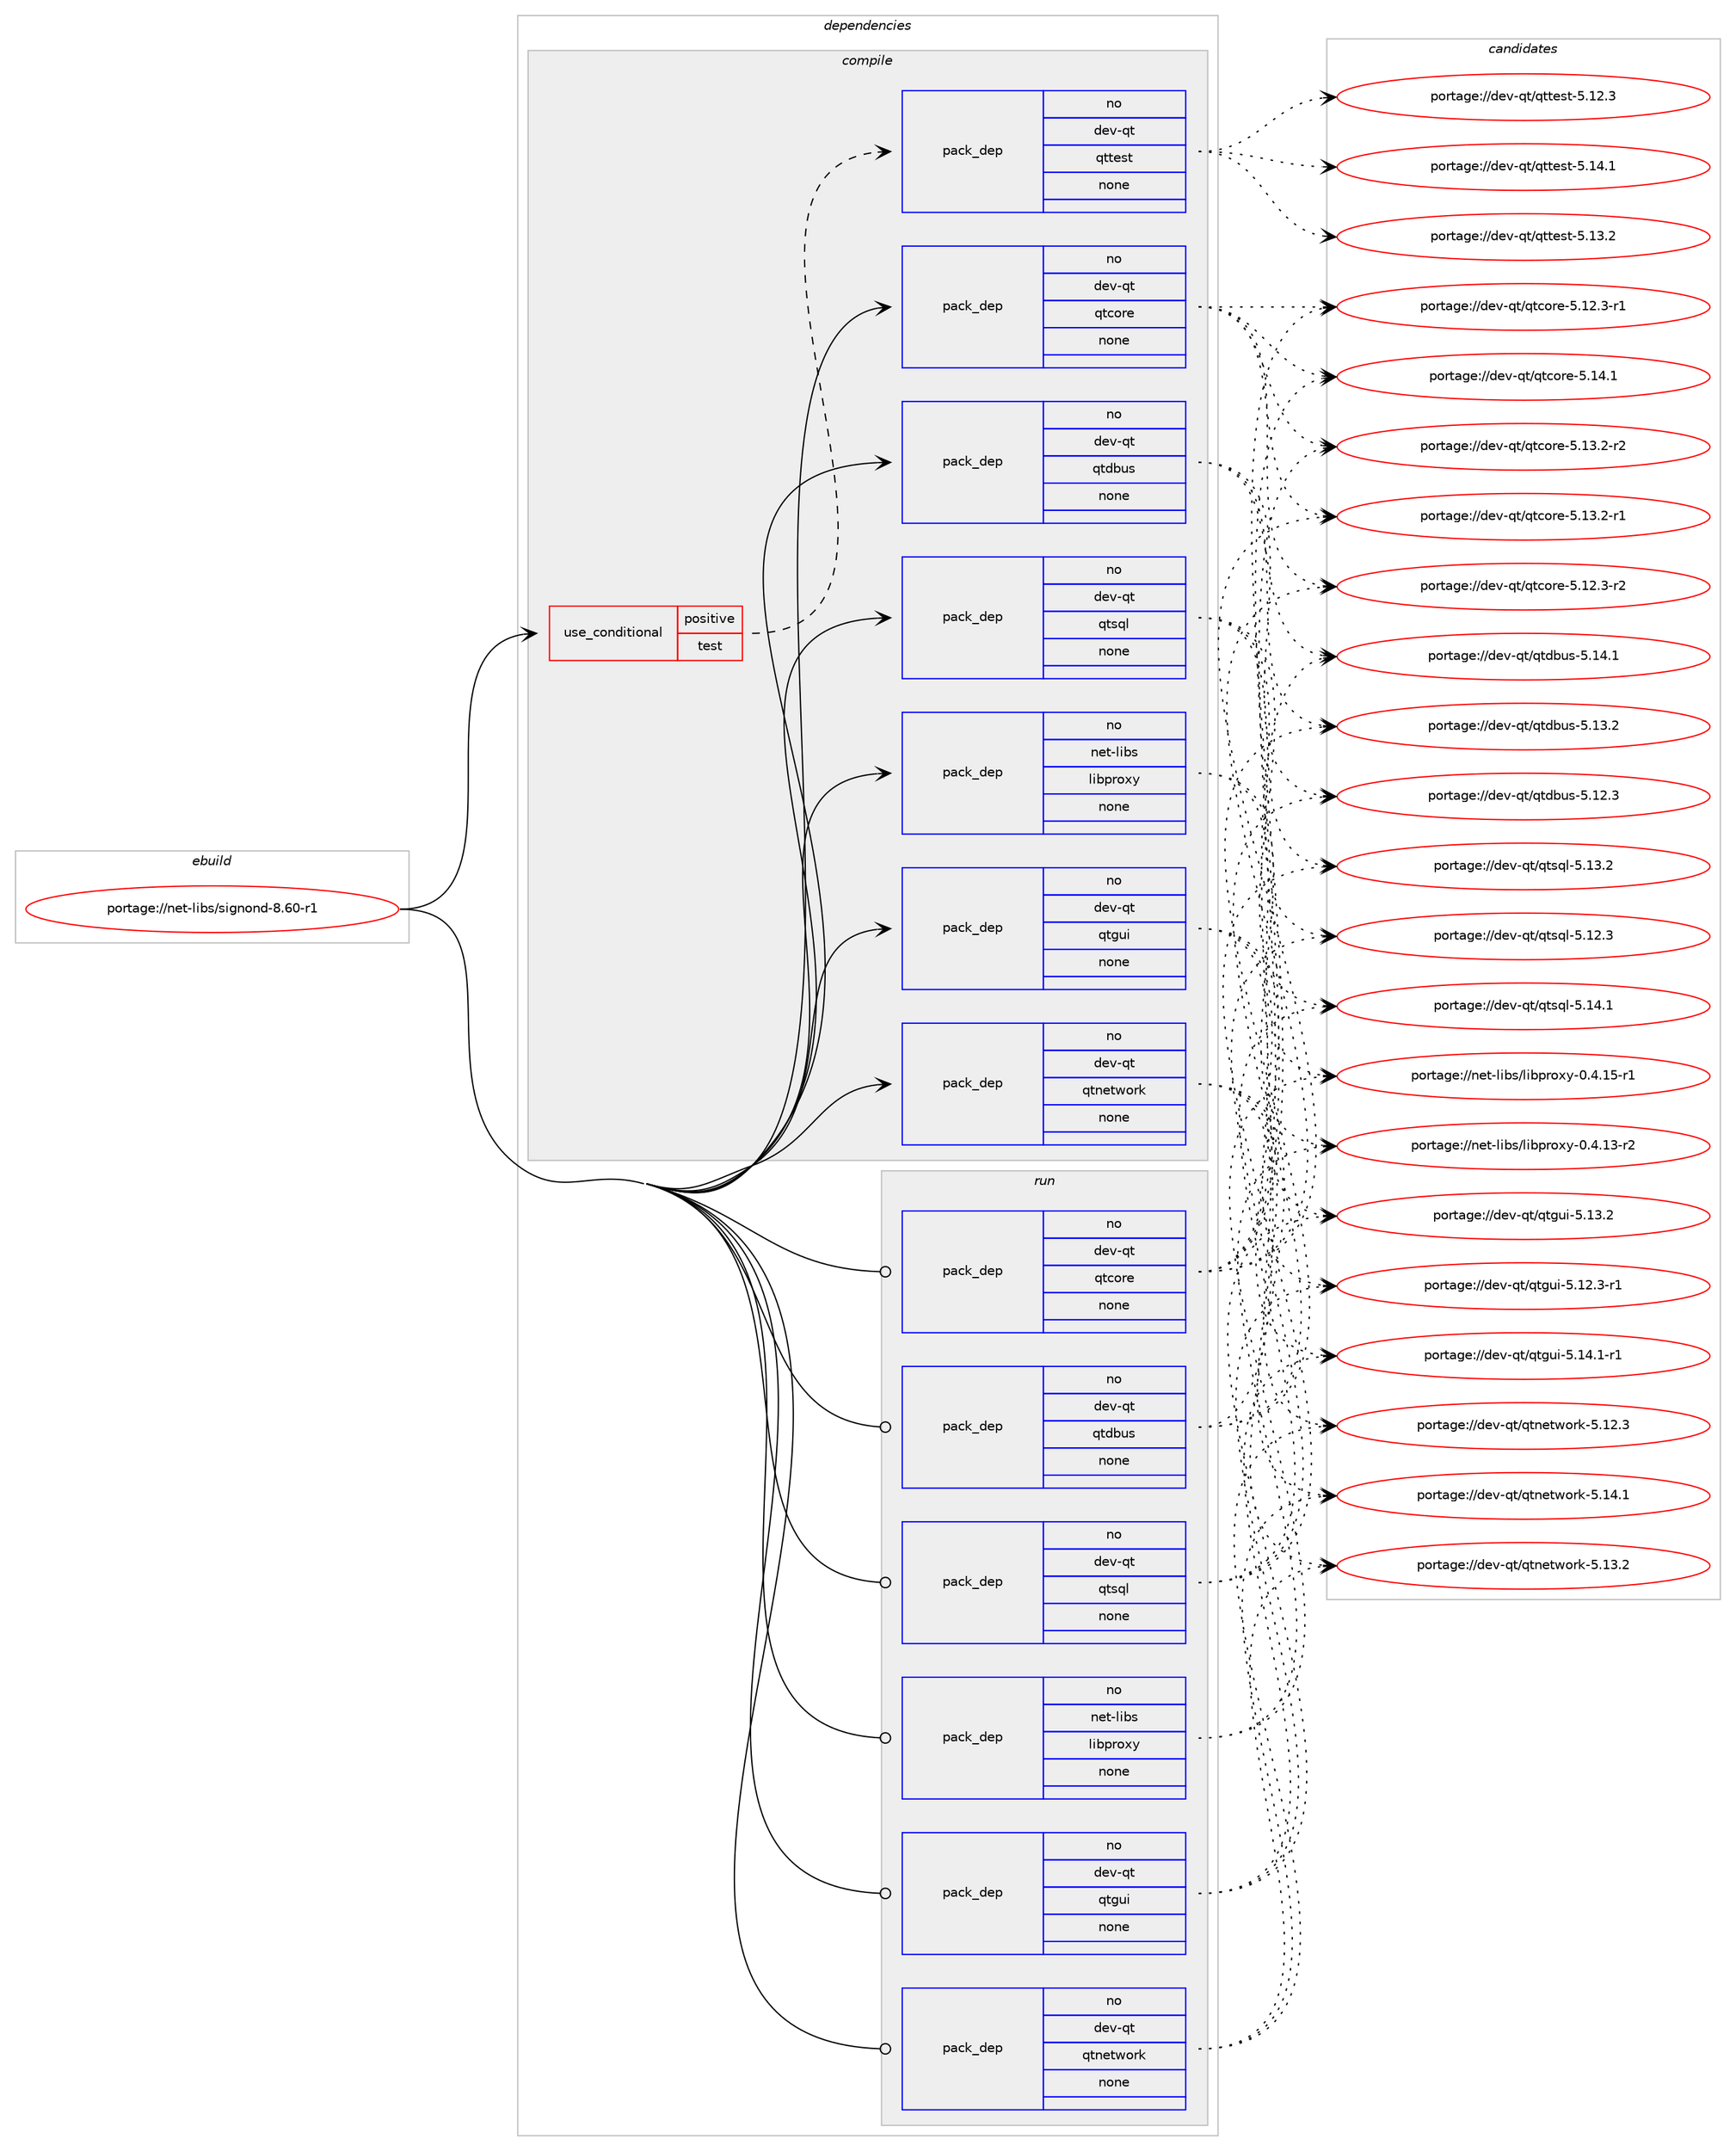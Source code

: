 digraph prolog {

# *************
# Graph options
# *************

newrank=true;
concentrate=true;
compound=true;
graph [rankdir=LR,fontname=Helvetica,fontsize=10,ranksep=1.5];#, ranksep=2.5, nodesep=0.2];
edge  [arrowhead=vee];
node  [fontname=Helvetica,fontsize=10];

# **********
# The ebuild
# **********

subgraph cluster_leftcol {
color=gray;
rank=same;
label=<<i>ebuild</i>>;
id [label="portage://net-libs/signond-8.60-r1", color=red, width=4, href="../net-libs/signond-8.60-r1.svg"];
}

# ****************
# The dependencies
# ****************

subgraph cluster_midcol {
color=gray;
label=<<i>dependencies</i>>;
subgraph cluster_compile {
fillcolor="#eeeeee";
style=filled;
label=<<i>compile</i>>;
subgraph cond302 {
dependency1015 [label=<<TABLE BORDER="0" CELLBORDER="1" CELLSPACING="0" CELLPADDING="4"><TR><TD ROWSPAN="3" CELLPADDING="10">use_conditional</TD></TR><TR><TD>positive</TD></TR><TR><TD>test</TD></TR></TABLE>>, shape=none, color=red];
subgraph pack682 {
dependency1016 [label=<<TABLE BORDER="0" CELLBORDER="1" CELLSPACING="0" CELLPADDING="4" WIDTH="220"><TR><TD ROWSPAN="6" CELLPADDING="30">pack_dep</TD></TR><TR><TD WIDTH="110">no</TD></TR><TR><TD>dev-qt</TD></TR><TR><TD>qttest</TD></TR><TR><TD>none</TD></TR><TR><TD></TD></TR></TABLE>>, shape=none, color=blue];
}
dependency1015:e -> dependency1016:w [weight=20,style="dashed",arrowhead="vee"];
}
id:e -> dependency1015:w [weight=20,style="solid",arrowhead="vee"];
subgraph pack683 {
dependency1017 [label=<<TABLE BORDER="0" CELLBORDER="1" CELLSPACING="0" CELLPADDING="4" WIDTH="220"><TR><TD ROWSPAN="6" CELLPADDING="30">pack_dep</TD></TR><TR><TD WIDTH="110">no</TD></TR><TR><TD>dev-qt</TD></TR><TR><TD>qtcore</TD></TR><TR><TD>none</TD></TR><TR><TD></TD></TR></TABLE>>, shape=none, color=blue];
}
id:e -> dependency1017:w [weight=20,style="solid",arrowhead="vee"];
subgraph pack684 {
dependency1018 [label=<<TABLE BORDER="0" CELLBORDER="1" CELLSPACING="0" CELLPADDING="4" WIDTH="220"><TR><TD ROWSPAN="6" CELLPADDING="30">pack_dep</TD></TR><TR><TD WIDTH="110">no</TD></TR><TR><TD>dev-qt</TD></TR><TR><TD>qtdbus</TD></TR><TR><TD>none</TD></TR><TR><TD></TD></TR></TABLE>>, shape=none, color=blue];
}
id:e -> dependency1018:w [weight=20,style="solid",arrowhead="vee"];
subgraph pack685 {
dependency1019 [label=<<TABLE BORDER="0" CELLBORDER="1" CELLSPACING="0" CELLPADDING="4" WIDTH="220"><TR><TD ROWSPAN="6" CELLPADDING="30">pack_dep</TD></TR><TR><TD WIDTH="110">no</TD></TR><TR><TD>dev-qt</TD></TR><TR><TD>qtgui</TD></TR><TR><TD>none</TD></TR><TR><TD></TD></TR></TABLE>>, shape=none, color=blue];
}
id:e -> dependency1019:w [weight=20,style="solid",arrowhead="vee"];
subgraph pack686 {
dependency1020 [label=<<TABLE BORDER="0" CELLBORDER="1" CELLSPACING="0" CELLPADDING="4" WIDTH="220"><TR><TD ROWSPAN="6" CELLPADDING="30">pack_dep</TD></TR><TR><TD WIDTH="110">no</TD></TR><TR><TD>dev-qt</TD></TR><TR><TD>qtnetwork</TD></TR><TR><TD>none</TD></TR><TR><TD></TD></TR></TABLE>>, shape=none, color=blue];
}
id:e -> dependency1020:w [weight=20,style="solid",arrowhead="vee"];
subgraph pack687 {
dependency1021 [label=<<TABLE BORDER="0" CELLBORDER="1" CELLSPACING="0" CELLPADDING="4" WIDTH="220"><TR><TD ROWSPAN="6" CELLPADDING="30">pack_dep</TD></TR><TR><TD WIDTH="110">no</TD></TR><TR><TD>dev-qt</TD></TR><TR><TD>qtsql</TD></TR><TR><TD>none</TD></TR><TR><TD></TD></TR></TABLE>>, shape=none, color=blue];
}
id:e -> dependency1021:w [weight=20,style="solid",arrowhead="vee"];
subgraph pack688 {
dependency1022 [label=<<TABLE BORDER="0" CELLBORDER="1" CELLSPACING="0" CELLPADDING="4" WIDTH="220"><TR><TD ROWSPAN="6" CELLPADDING="30">pack_dep</TD></TR><TR><TD WIDTH="110">no</TD></TR><TR><TD>net-libs</TD></TR><TR><TD>libproxy</TD></TR><TR><TD>none</TD></TR><TR><TD></TD></TR></TABLE>>, shape=none, color=blue];
}
id:e -> dependency1022:w [weight=20,style="solid",arrowhead="vee"];
}
subgraph cluster_compileandrun {
fillcolor="#eeeeee";
style=filled;
label=<<i>compile and run</i>>;
}
subgraph cluster_run {
fillcolor="#eeeeee";
style=filled;
label=<<i>run</i>>;
subgraph pack689 {
dependency1023 [label=<<TABLE BORDER="0" CELLBORDER="1" CELLSPACING="0" CELLPADDING="4" WIDTH="220"><TR><TD ROWSPAN="6" CELLPADDING="30">pack_dep</TD></TR><TR><TD WIDTH="110">no</TD></TR><TR><TD>dev-qt</TD></TR><TR><TD>qtcore</TD></TR><TR><TD>none</TD></TR><TR><TD></TD></TR></TABLE>>, shape=none, color=blue];
}
id:e -> dependency1023:w [weight=20,style="solid",arrowhead="odot"];
subgraph pack690 {
dependency1024 [label=<<TABLE BORDER="0" CELLBORDER="1" CELLSPACING="0" CELLPADDING="4" WIDTH="220"><TR><TD ROWSPAN="6" CELLPADDING="30">pack_dep</TD></TR><TR><TD WIDTH="110">no</TD></TR><TR><TD>dev-qt</TD></TR><TR><TD>qtdbus</TD></TR><TR><TD>none</TD></TR><TR><TD></TD></TR></TABLE>>, shape=none, color=blue];
}
id:e -> dependency1024:w [weight=20,style="solid",arrowhead="odot"];
subgraph pack691 {
dependency1025 [label=<<TABLE BORDER="0" CELLBORDER="1" CELLSPACING="0" CELLPADDING="4" WIDTH="220"><TR><TD ROWSPAN="6" CELLPADDING="30">pack_dep</TD></TR><TR><TD WIDTH="110">no</TD></TR><TR><TD>dev-qt</TD></TR><TR><TD>qtgui</TD></TR><TR><TD>none</TD></TR><TR><TD></TD></TR></TABLE>>, shape=none, color=blue];
}
id:e -> dependency1025:w [weight=20,style="solid",arrowhead="odot"];
subgraph pack692 {
dependency1026 [label=<<TABLE BORDER="0" CELLBORDER="1" CELLSPACING="0" CELLPADDING="4" WIDTH="220"><TR><TD ROWSPAN="6" CELLPADDING="30">pack_dep</TD></TR><TR><TD WIDTH="110">no</TD></TR><TR><TD>dev-qt</TD></TR><TR><TD>qtnetwork</TD></TR><TR><TD>none</TD></TR><TR><TD></TD></TR></TABLE>>, shape=none, color=blue];
}
id:e -> dependency1026:w [weight=20,style="solid",arrowhead="odot"];
subgraph pack693 {
dependency1027 [label=<<TABLE BORDER="0" CELLBORDER="1" CELLSPACING="0" CELLPADDING="4" WIDTH="220"><TR><TD ROWSPAN="6" CELLPADDING="30">pack_dep</TD></TR><TR><TD WIDTH="110">no</TD></TR><TR><TD>dev-qt</TD></TR><TR><TD>qtsql</TD></TR><TR><TD>none</TD></TR><TR><TD></TD></TR></TABLE>>, shape=none, color=blue];
}
id:e -> dependency1027:w [weight=20,style="solid",arrowhead="odot"];
subgraph pack694 {
dependency1028 [label=<<TABLE BORDER="0" CELLBORDER="1" CELLSPACING="0" CELLPADDING="4" WIDTH="220"><TR><TD ROWSPAN="6" CELLPADDING="30">pack_dep</TD></TR><TR><TD WIDTH="110">no</TD></TR><TR><TD>net-libs</TD></TR><TR><TD>libproxy</TD></TR><TR><TD>none</TD></TR><TR><TD></TD></TR></TABLE>>, shape=none, color=blue];
}
id:e -> dependency1028:w [weight=20,style="solid",arrowhead="odot"];
}
}

# **************
# The candidates
# **************

subgraph cluster_choices {
rank=same;
color=gray;
label=<<i>candidates</i>>;

subgraph choice682 {
color=black;
nodesep=1;
choice100101118451131164711311611610111511645534649524649 [label="portage://dev-qt/qttest-5.14.1", color=red, width=4,href="../dev-qt/qttest-5.14.1.svg"];
choice100101118451131164711311611610111511645534649514650 [label="portage://dev-qt/qttest-5.13.2", color=red, width=4,href="../dev-qt/qttest-5.13.2.svg"];
choice100101118451131164711311611610111511645534649504651 [label="portage://dev-qt/qttest-5.12.3", color=red, width=4,href="../dev-qt/qttest-5.12.3.svg"];
dependency1016:e -> choice100101118451131164711311611610111511645534649524649:w [style=dotted,weight="100"];
dependency1016:e -> choice100101118451131164711311611610111511645534649514650:w [style=dotted,weight="100"];
dependency1016:e -> choice100101118451131164711311611610111511645534649504651:w [style=dotted,weight="100"];
}
subgraph choice683 {
color=black;
nodesep=1;
choice10010111845113116471131169911111410145534649524649 [label="portage://dev-qt/qtcore-5.14.1", color=red, width=4,href="../dev-qt/qtcore-5.14.1.svg"];
choice100101118451131164711311699111114101455346495146504511450 [label="portage://dev-qt/qtcore-5.13.2-r2", color=red, width=4,href="../dev-qt/qtcore-5.13.2-r2.svg"];
choice100101118451131164711311699111114101455346495146504511449 [label="portage://dev-qt/qtcore-5.13.2-r1", color=red, width=4,href="../dev-qt/qtcore-5.13.2-r1.svg"];
choice100101118451131164711311699111114101455346495046514511450 [label="portage://dev-qt/qtcore-5.12.3-r2", color=red, width=4,href="../dev-qt/qtcore-5.12.3-r2.svg"];
choice100101118451131164711311699111114101455346495046514511449 [label="portage://dev-qt/qtcore-5.12.3-r1", color=red, width=4,href="../dev-qt/qtcore-5.12.3-r1.svg"];
dependency1017:e -> choice10010111845113116471131169911111410145534649524649:w [style=dotted,weight="100"];
dependency1017:e -> choice100101118451131164711311699111114101455346495146504511450:w [style=dotted,weight="100"];
dependency1017:e -> choice100101118451131164711311699111114101455346495146504511449:w [style=dotted,weight="100"];
dependency1017:e -> choice100101118451131164711311699111114101455346495046514511450:w [style=dotted,weight="100"];
dependency1017:e -> choice100101118451131164711311699111114101455346495046514511449:w [style=dotted,weight="100"];
}
subgraph choice684 {
color=black;
nodesep=1;
choice10010111845113116471131161009811711545534649524649 [label="portage://dev-qt/qtdbus-5.14.1", color=red, width=4,href="../dev-qt/qtdbus-5.14.1.svg"];
choice10010111845113116471131161009811711545534649514650 [label="portage://dev-qt/qtdbus-5.13.2", color=red, width=4,href="../dev-qt/qtdbus-5.13.2.svg"];
choice10010111845113116471131161009811711545534649504651 [label="portage://dev-qt/qtdbus-5.12.3", color=red, width=4,href="../dev-qt/qtdbus-5.12.3.svg"];
dependency1018:e -> choice10010111845113116471131161009811711545534649524649:w [style=dotted,weight="100"];
dependency1018:e -> choice10010111845113116471131161009811711545534649514650:w [style=dotted,weight="100"];
dependency1018:e -> choice10010111845113116471131161009811711545534649504651:w [style=dotted,weight="100"];
}
subgraph choice685 {
color=black;
nodesep=1;
choice1001011184511311647113116103117105455346495246494511449 [label="portage://dev-qt/qtgui-5.14.1-r1", color=red, width=4,href="../dev-qt/qtgui-5.14.1-r1.svg"];
choice100101118451131164711311610311710545534649514650 [label="portage://dev-qt/qtgui-5.13.2", color=red, width=4,href="../dev-qt/qtgui-5.13.2.svg"];
choice1001011184511311647113116103117105455346495046514511449 [label="portage://dev-qt/qtgui-5.12.3-r1", color=red, width=4,href="../dev-qt/qtgui-5.12.3-r1.svg"];
dependency1019:e -> choice1001011184511311647113116103117105455346495246494511449:w [style=dotted,weight="100"];
dependency1019:e -> choice100101118451131164711311610311710545534649514650:w [style=dotted,weight="100"];
dependency1019:e -> choice1001011184511311647113116103117105455346495046514511449:w [style=dotted,weight="100"];
}
subgraph choice686 {
color=black;
nodesep=1;
choice100101118451131164711311611010111611911111410745534649524649 [label="portage://dev-qt/qtnetwork-5.14.1", color=red, width=4,href="../dev-qt/qtnetwork-5.14.1.svg"];
choice100101118451131164711311611010111611911111410745534649514650 [label="portage://dev-qt/qtnetwork-5.13.2", color=red, width=4,href="../dev-qt/qtnetwork-5.13.2.svg"];
choice100101118451131164711311611010111611911111410745534649504651 [label="portage://dev-qt/qtnetwork-5.12.3", color=red, width=4,href="../dev-qt/qtnetwork-5.12.3.svg"];
dependency1020:e -> choice100101118451131164711311611010111611911111410745534649524649:w [style=dotted,weight="100"];
dependency1020:e -> choice100101118451131164711311611010111611911111410745534649514650:w [style=dotted,weight="100"];
dependency1020:e -> choice100101118451131164711311611010111611911111410745534649504651:w [style=dotted,weight="100"];
}
subgraph choice687 {
color=black;
nodesep=1;
choice100101118451131164711311611511310845534649524649 [label="portage://dev-qt/qtsql-5.14.1", color=red, width=4,href="../dev-qt/qtsql-5.14.1.svg"];
choice100101118451131164711311611511310845534649514650 [label="portage://dev-qt/qtsql-5.13.2", color=red, width=4,href="../dev-qt/qtsql-5.13.2.svg"];
choice100101118451131164711311611511310845534649504651 [label="portage://dev-qt/qtsql-5.12.3", color=red, width=4,href="../dev-qt/qtsql-5.12.3.svg"];
dependency1021:e -> choice100101118451131164711311611511310845534649524649:w [style=dotted,weight="100"];
dependency1021:e -> choice100101118451131164711311611511310845534649514650:w [style=dotted,weight="100"];
dependency1021:e -> choice100101118451131164711311611511310845534649504651:w [style=dotted,weight="100"];
}
subgraph choice688 {
color=black;
nodesep=1;
choice11010111645108105981154710810598112114111120121454846524649534511449 [label="portage://net-libs/libproxy-0.4.15-r1", color=red, width=4,href="../net-libs/libproxy-0.4.15-r1.svg"];
choice11010111645108105981154710810598112114111120121454846524649514511450 [label="portage://net-libs/libproxy-0.4.13-r2", color=red, width=4,href="../net-libs/libproxy-0.4.13-r2.svg"];
dependency1022:e -> choice11010111645108105981154710810598112114111120121454846524649534511449:w [style=dotted,weight="100"];
dependency1022:e -> choice11010111645108105981154710810598112114111120121454846524649514511450:w [style=dotted,weight="100"];
}
subgraph choice689 {
color=black;
nodesep=1;
choice10010111845113116471131169911111410145534649524649 [label="portage://dev-qt/qtcore-5.14.1", color=red, width=4,href="../dev-qt/qtcore-5.14.1.svg"];
choice100101118451131164711311699111114101455346495146504511450 [label="portage://dev-qt/qtcore-5.13.2-r2", color=red, width=4,href="../dev-qt/qtcore-5.13.2-r2.svg"];
choice100101118451131164711311699111114101455346495146504511449 [label="portage://dev-qt/qtcore-5.13.2-r1", color=red, width=4,href="../dev-qt/qtcore-5.13.2-r1.svg"];
choice100101118451131164711311699111114101455346495046514511450 [label="portage://dev-qt/qtcore-5.12.3-r2", color=red, width=4,href="../dev-qt/qtcore-5.12.3-r2.svg"];
choice100101118451131164711311699111114101455346495046514511449 [label="portage://dev-qt/qtcore-5.12.3-r1", color=red, width=4,href="../dev-qt/qtcore-5.12.3-r1.svg"];
dependency1023:e -> choice10010111845113116471131169911111410145534649524649:w [style=dotted,weight="100"];
dependency1023:e -> choice100101118451131164711311699111114101455346495146504511450:w [style=dotted,weight="100"];
dependency1023:e -> choice100101118451131164711311699111114101455346495146504511449:w [style=dotted,weight="100"];
dependency1023:e -> choice100101118451131164711311699111114101455346495046514511450:w [style=dotted,weight="100"];
dependency1023:e -> choice100101118451131164711311699111114101455346495046514511449:w [style=dotted,weight="100"];
}
subgraph choice690 {
color=black;
nodesep=1;
choice10010111845113116471131161009811711545534649524649 [label="portage://dev-qt/qtdbus-5.14.1", color=red, width=4,href="../dev-qt/qtdbus-5.14.1.svg"];
choice10010111845113116471131161009811711545534649514650 [label="portage://dev-qt/qtdbus-5.13.2", color=red, width=4,href="../dev-qt/qtdbus-5.13.2.svg"];
choice10010111845113116471131161009811711545534649504651 [label="portage://dev-qt/qtdbus-5.12.3", color=red, width=4,href="../dev-qt/qtdbus-5.12.3.svg"];
dependency1024:e -> choice10010111845113116471131161009811711545534649524649:w [style=dotted,weight="100"];
dependency1024:e -> choice10010111845113116471131161009811711545534649514650:w [style=dotted,weight="100"];
dependency1024:e -> choice10010111845113116471131161009811711545534649504651:w [style=dotted,weight="100"];
}
subgraph choice691 {
color=black;
nodesep=1;
choice1001011184511311647113116103117105455346495246494511449 [label="portage://dev-qt/qtgui-5.14.1-r1", color=red, width=4,href="../dev-qt/qtgui-5.14.1-r1.svg"];
choice100101118451131164711311610311710545534649514650 [label="portage://dev-qt/qtgui-5.13.2", color=red, width=4,href="../dev-qt/qtgui-5.13.2.svg"];
choice1001011184511311647113116103117105455346495046514511449 [label="portage://dev-qt/qtgui-5.12.3-r1", color=red, width=4,href="../dev-qt/qtgui-5.12.3-r1.svg"];
dependency1025:e -> choice1001011184511311647113116103117105455346495246494511449:w [style=dotted,weight="100"];
dependency1025:e -> choice100101118451131164711311610311710545534649514650:w [style=dotted,weight="100"];
dependency1025:e -> choice1001011184511311647113116103117105455346495046514511449:w [style=dotted,weight="100"];
}
subgraph choice692 {
color=black;
nodesep=1;
choice100101118451131164711311611010111611911111410745534649524649 [label="portage://dev-qt/qtnetwork-5.14.1", color=red, width=4,href="../dev-qt/qtnetwork-5.14.1.svg"];
choice100101118451131164711311611010111611911111410745534649514650 [label="portage://dev-qt/qtnetwork-5.13.2", color=red, width=4,href="../dev-qt/qtnetwork-5.13.2.svg"];
choice100101118451131164711311611010111611911111410745534649504651 [label="portage://dev-qt/qtnetwork-5.12.3", color=red, width=4,href="../dev-qt/qtnetwork-5.12.3.svg"];
dependency1026:e -> choice100101118451131164711311611010111611911111410745534649524649:w [style=dotted,weight="100"];
dependency1026:e -> choice100101118451131164711311611010111611911111410745534649514650:w [style=dotted,weight="100"];
dependency1026:e -> choice100101118451131164711311611010111611911111410745534649504651:w [style=dotted,weight="100"];
}
subgraph choice693 {
color=black;
nodesep=1;
choice100101118451131164711311611511310845534649524649 [label="portage://dev-qt/qtsql-5.14.1", color=red, width=4,href="../dev-qt/qtsql-5.14.1.svg"];
choice100101118451131164711311611511310845534649514650 [label="portage://dev-qt/qtsql-5.13.2", color=red, width=4,href="../dev-qt/qtsql-5.13.2.svg"];
choice100101118451131164711311611511310845534649504651 [label="portage://dev-qt/qtsql-5.12.3", color=red, width=4,href="../dev-qt/qtsql-5.12.3.svg"];
dependency1027:e -> choice100101118451131164711311611511310845534649524649:w [style=dotted,weight="100"];
dependency1027:e -> choice100101118451131164711311611511310845534649514650:w [style=dotted,weight="100"];
dependency1027:e -> choice100101118451131164711311611511310845534649504651:w [style=dotted,weight="100"];
}
subgraph choice694 {
color=black;
nodesep=1;
choice11010111645108105981154710810598112114111120121454846524649534511449 [label="portage://net-libs/libproxy-0.4.15-r1", color=red, width=4,href="../net-libs/libproxy-0.4.15-r1.svg"];
choice11010111645108105981154710810598112114111120121454846524649514511450 [label="portage://net-libs/libproxy-0.4.13-r2", color=red, width=4,href="../net-libs/libproxy-0.4.13-r2.svg"];
dependency1028:e -> choice11010111645108105981154710810598112114111120121454846524649534511449:w [style=dotted,weight="100"];
dependency1028:e -> choice11010111645108105981154710810598112114111120121454846524649514511450:w [style=dotted,weight="100"];
}
}

}
